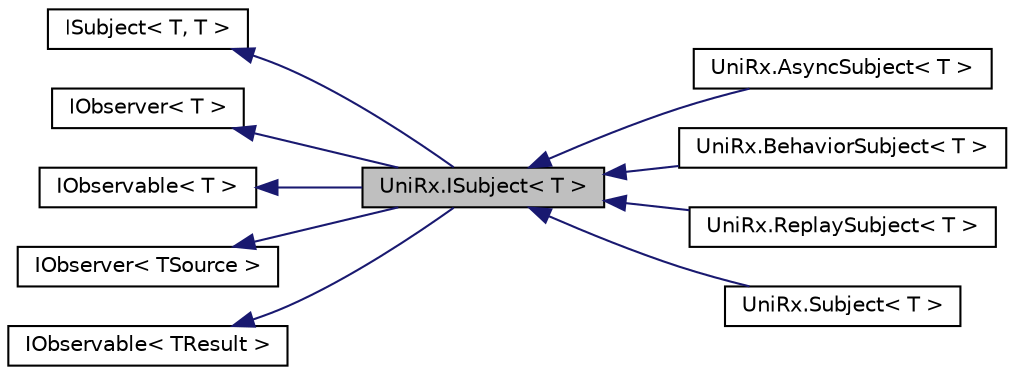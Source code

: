 digraph "UniRx.ISubject&lt; T &gt;"
{
 // LATEX_PDF_SIZE
  edge [fontname="Helvetica",fontsize="10",labelfontname="Helvetica",labelfontsize="10"];
  node [fontname="Helvetica",fontsize="10",shape=record];
  rankdir="LR";
  Node1 [label="UniRx.ISubject\< T \>",height=0.2,width=0.4,color="black", fillcolor="grey75", style="filled", fontcolor="black",tooltip=" "];
  Node2 -> Node1 [dir="back",color="midnightblue",fontsize="10",style="solid"];
  Node2 [label="ISubject\< T, T \>",height=0.2,width=0.4,color="black", fillcolor="white", style="filled",URL="$interface_uni_rx_1_1_i_subject.html",tooltip=" "];
  Node3 -> Node1 [dir="back",color="midnightblue",fontsize="10",style="solid"];
  Node3 [label="IObserver\< T \>",height=0.2,width=0.4,color="black", fillcolor="white", style="filled",URL="$interface_uni_rx_1_1_i_observer.html",tooltip="Provides a mechanism for receiving push-based notifications and returning a response."];
  Node4 -> Node1 [dir="back",color="midnightblue",fontsize="10",style="solid"];
  Node4 [label="IObservable\< T \>",height=0.2,width=0.4,color="black", fillcolor="white", style="filled",URL="$interface_uni_rx_1_1_i_observable.html",tooltip=" "];
  Node5 -> Node1 [dir="back",color="midnightblue",fontsize="10",style="solid"];
  Node5 [label="IObserver\< TSource \>",height=0.2,width=0.4,color="black", fillcolor="white", style="filled",URL="$interface_uni_rx_1_1_i_observer.html",tooltip=" "];
  Node6 -> Node1 [dir="back",color="midnightblue",fontsize="10",style="solid"];
  Node6 [label="IObservable\< TResult \>",height=0.2,width=0.4,color="black", fillcolor="white", style="filled",URL="$interface_uni_rx_1_1_i_observable.html",tooltip=" "];
  Node1 -> Node7 [dir="back",color="midnightblue",fontsize="10",style="solid"];
  Node7 [label="UniRx.AsyncSubject\< T \>",height=0.2,width=0.4,color="black", fillcolor="white", style="filled",URL="$class_uni_rx_1_1_async_subject.html",tooltip=" "];
  Node1 -> Node8 [dir="back",color="midnightblue",fontsize="10",style="solid"];
  Node8 [label="UniRx.BehaviorSubject\< T \>",height=0.2,width=0.4,color="black", fillcolor="white", style="filled",URL="$class_uni_rx_1_1_behavior_subject.html",tooltip=" "];
  Node1 -> Node9 [dir="back",color="midnightblue",fontsize="10",style="solid"];
  Node9 [label="UniRx.ReplaySubject\< T \>",height=0.2,width=0.4,color="black", fillcolor="white", style="filled",URL="$class_uni_rx_1_1_replay_subject.html",tooltip=" "];
  Node1 -> Node10 [dir="back",color="midnightblue",fontsize="10",style="solid"];
  Node10 [label="UniRx.Subject\< T \>",height=0.2,width=0.4,color="black", fillcolor="white", style="filled",URL="$class_uni_rx_1_1_subject.html",tooltip=" "];
}
